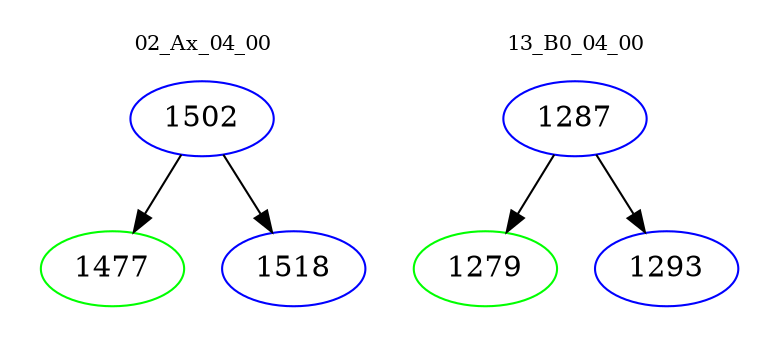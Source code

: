 digraph{
subgraph cluster_0 {
color = white
label = "02_Ax_04_00";
fontsize=10;
T0_1502 [label="1502", color="blue"]
T0_1502 -> T0_1477 [color="black"]
T0_1477 [label="1477", color="green"]
T0_1502 -> T0_1518 [color="black"]
T0_1518 [label="1518", color="blue"]
}
subgraph cluster_1 {
color = white
label = "13_B0_04_00";
fontsize=10;
T1_1287 [label="1287", color="blue"]
T1_1287 -> T1_1279 [color="black"]
T1_1279 [label="1279", color="green"]
T1_1287 -> T1_1293 [color="black"]
T1_1293 [label="1293", color="blue"]
}
}
